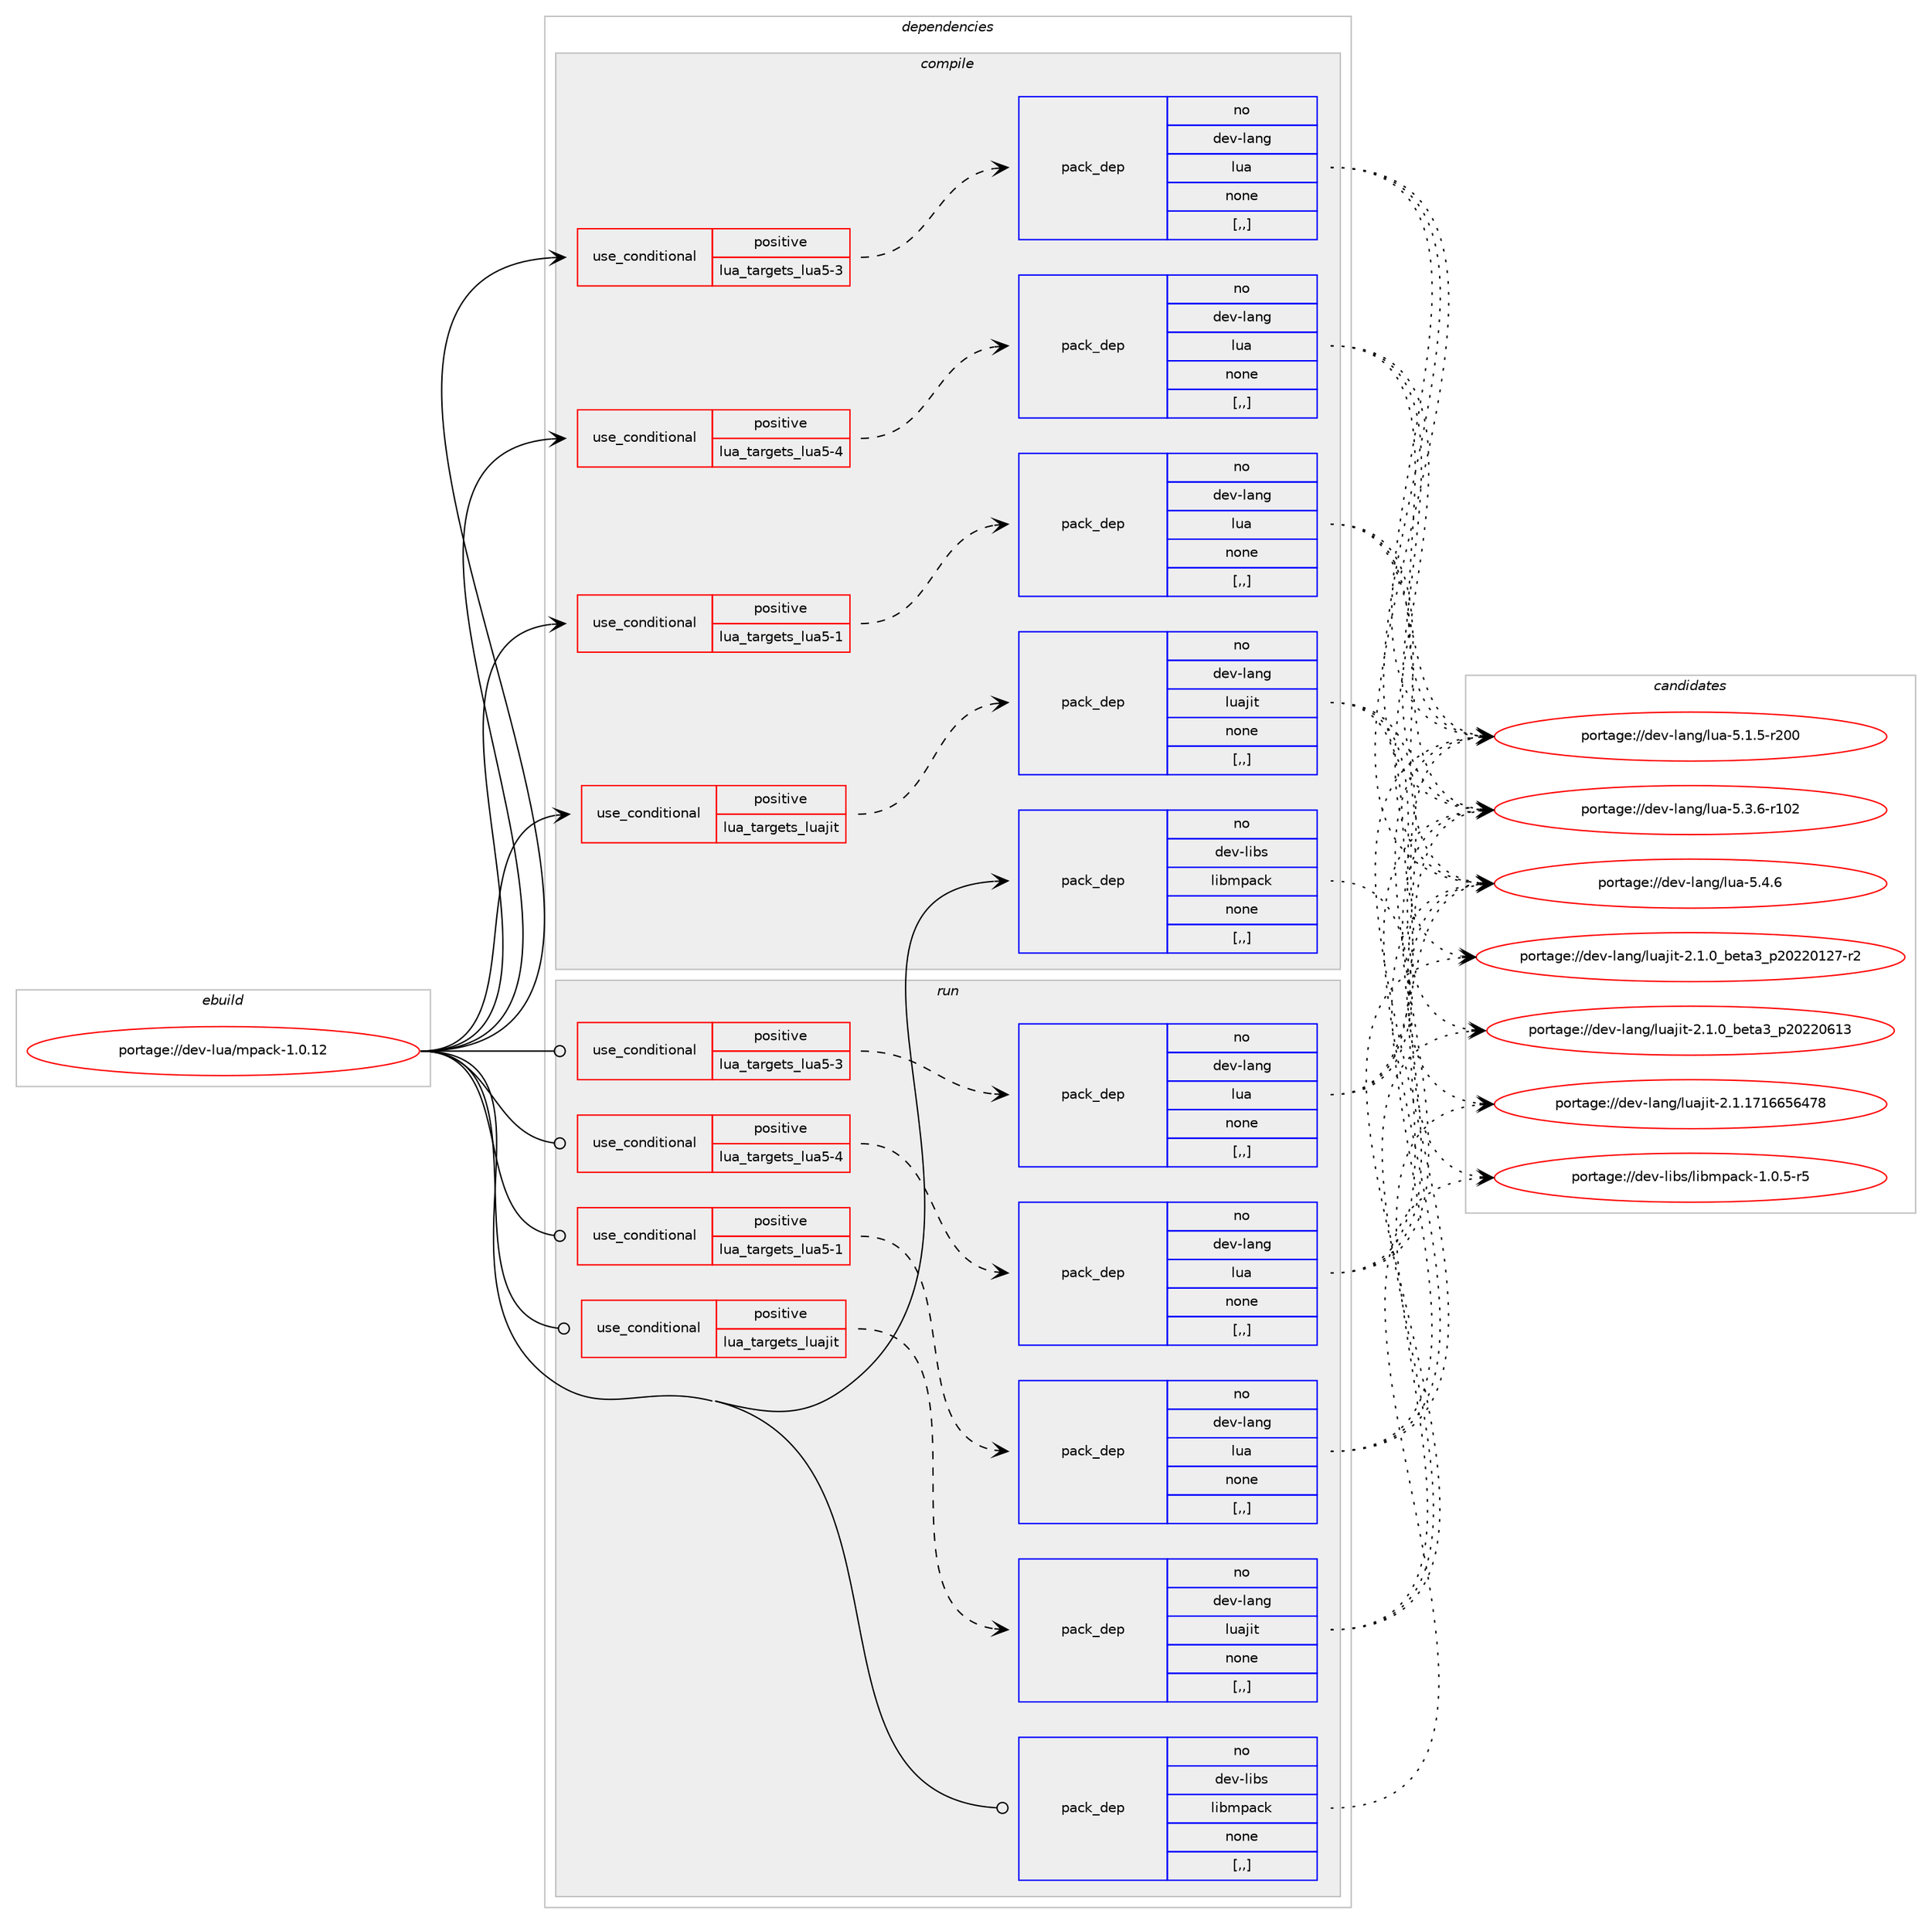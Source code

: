digraph prolog {

# *************
# Graph options
# *************

newrank=true;
concentrate=true;
compound=true;
graph [rankdir=LR,fontname=Helvetica,fontsize=10,ranksep=1.5];#, ranksep=2.5, nodesep=0.2];
edge  [arrowhead=vee];
node  [fontname=Helvetica,fontsize=10];

# **********
# The ebuild
# **********

subgraph cluster_leftcol {
color=gray;
rank=same;
label=<<i>ebuild</i>>;
id [label="portage://dev-lua/mpack-1.0.12", color=red, width=4, href="../dev-lua/mpack-1.0.12.svg"];
}

# ****************
# The dependencies
# ****************

subgraph cluster_midcol {
color=gray;
label=<<i>dependencies</i>>;
subgraph cluster_compile {
fillcolor="#eeeeee";
style=filled;
label=<<i>compile</i>>;
subgraph cond28425 {
dependency113878 [label=<<TABLE BORDER="0" CELLBORDER="1" CELLSPACING="0" CELLPADDING="4"><TR><TD ROWSPAN="3" CELLPADDING="10">use_conditional</TD></TR><TR><TD>positive</TD></TR><TR><TD>lua_targets_lua5-1</TD></TR></TABLE>>, shape=none, color=red];
subgraph pack84289 {
dependency113879 [label=<<TABLE BORDER="0" CELLBORDER="1" CELLSPACING="0" CELLPADDING="4" WIDTH="220"><TR><TD ROWSPAN="6" CELLPADDING="30">pack_dep</TD></TR><TR><TD WIDTH="110">no</TD></TR><TR><TD>dev-lang</TD></TR><TR><TD>lua</TD></TR><TR><TD>none</TD></TR><TR><TD>[,,]</TD></TR></TABLE>>, shape=none, color=blue];
}
dependency113878:e -> dependency113879:w [weight=20,style="dashed",arrowhead="vee"];
}
id:e -> dependency113878:w [weight=20,style="solid",arrowhead="vee"];
subgraph cond28426 {
dependency113880 [label=<<TABLE BORDER="0" CELLBORDER="1" CELLSPACING="0" CELLPADDING="4"><TR><TD ROWSPAN="3" CELLPADDING="10">use_conditional</TD></TR><TR><TD>positive</TD></TR><TR><TD>lua_targets_lua5-3</TD></TR></TABLE>>, shape=none, color=red];
subgraph pack84290 {
dependency113881 [label=<<TABLE BORDER="0" CELLBORDER="1" CELLSPACING="0" CELLPADDING="4" WIDTH="220"><TR><TD ROWSPAN="6" CELLPADDING="30">pack_dep</TD></TR><TR><TD WIDTH="110">no</TD></TR><TR><TD>dev-lang</TD></TR><TR><TD>lua</TD></TR><TR><TD>none</TD></TR><TR><TD>[,,]</TD></TR></TABLE>>, shape=none, color=blue];
}
dependency113880:e -> dependency113881:w [weight=20,style="dashed",arrowhead="vee"];
}
id:e -> dependency113880:w [weight=20,style="solid",arrowhead="vee"];
subgraph cond28427 {
dependency113882 [label=<<TABLE BORDER="0" CELLBORDER="1" CELLSPACING="0" CELLPADDING="4"><TR><TD ROWSPAN="3" CELLPADDING="10">use_conditional</TD></TR><TR><TD>positive</TD></TR><TR><TD>lua_targets_lua5-4</TD></TR></TABLE>>, shape=none, color=red];
subgraph pack84291 {
dependency113883 [label=<<TABLE BORDER="0" CELLBORDER="1" CELLSPACING="0" CELLPADDING="4" WIDTH="220"><TR><TD ROWSPAN="6" CELLPADDING="30">pack_dep</TD></TR><TR><TD WIDTH="110">no</TD></TR><TR><TD>dev-lang</TD></TR><TR><TD>lua</TD></TR><TR><TD>none</TD></TR><TR><TD>[,,]</TD></TR></TABLE>>, shape=none, color=blue];
}
dependency113882:e -> dependency113883:w [weight=20,style="dashed",arrowhead="vee"];
}
id:e -> dependency113882:w [weight=20,style="solid",arrowhead="vee"];
subgraph cond28428 {
dependency113884 [label=<<TABLE BORDER="0" CELLBORDER="1" CELLSPACING="0" CELLPADDING="4"><TR><TD ROWSPAN="3" CELLPADDING="10">use_conditional</TD></TR><TR><TD>positive</TD></TR><TR><TD>lua_targets_luajit</TD></TR></TABLE>>, shape=none, color=red];
subgraph pack84292 {
dependency113885 [label=<<TABLE BORDER="0" CELLBORDER="1" CELLSPACING="0" CELLPADDING="4" WIDTH="220"><TR><TD ROWSPAN="6" CELLPADDING="30">pack_dep</TD></TR><TR><TD WIDTH="110">no</TD></TR><TR><TD>dev-lang</TD></TR><TR><TD>luajit</TD></TR><TR><TD>none</TD></TR><TR><TD>[,,]</TD></TR></TABLE>>, shape=none, color=blue];
}
dependency113884:e -> dependency113885:w [weight=20,style="dashed",arrowhead="vee"];
}
id:e -> dependency113884:w [weight=20,style="solid",arrowhead="vee"];
subgraph pack84293 {
dependency113886 [label=<<TABLE BORDER="0" CELLBORDER="1" CELLSPACING="0" CELLPADDING="4" WIDTH="220"><TR><TD ROWSPAN="6" CELLPADDING="30">pack_dep</TD></TR><TR><TD WIDTH="110">no</TD></TR><TR><TD>dev-libs</TD></TR><TR><TD>libmpack</TD></TR><TR><TD>none</TD></TR><TR><TD>[,,]</TD></TR></TABLE>>, shape=none, color=blue];
}
id:e -> dependency113886:w [weight=20,style="solid",arrowhead="vee"];
}
subgraph cluster_compileandrun {
fillcolor="#eeeeee";
style=filled;
label=<<i>compile and run</i>>;
}
subgraph cluster_run {
fillcolor="#eeeeee";
style=filled;
label=<<i>run</i>>;
subgraph cond28429 {
dependency113887 [label=<<TABLE BORDER="0" CELLBORDER="1" CELLSPACING="0" CELLPADDING="4"><TR><TD ROWSPAN="3" CELLPADDING="10">use_conditional</TD></TR><TR><TD>positive</TD></TR><TR><TD>lua_targets_lua5-1</TD></TR></TABLE>>, shape=none, color=red];
subgraph pack84294 {
dependency113888 [label=<<TABLE BORDER="0" CELLBORDER="1" CELLSPACING="0" CELLPADDING="4" WIDTH="220"><TR><TD ROWSPAN="6" CELLPADDING="30">pack_dep</TD></TR><TR><TD WIDTH="110">no</TD></TR><TR><TD>dev-lang</TD></TR><TR><TD>lua</TD></TR><TR><TD>none</TD></TR><TR><TD>[,,]</TD></TR></TABLE>>, shape=none, color=blue];
}
dependency113887:e -> dependency113888:w [weight=20,style="dashed",arrowhead="vee"];
}
id:e -> dependency113887:w [weight=20,style="solid",arrowhead="odot"];
subgraph cond28430 {
dependency113889 [label=<<TABLE BORDER="0" CELLBORDER="1" CELLSPACING="0" CELLPADDING="4"><TR><TD ROWSPAN="3" CELLPADDING="10">use_conditional</TD></TR><TR><TD>positive</TD></TR><TR><TD>lua_targets_lua5-3</TD></TR></TABLE>>, shape=none, color=red];
subgraph pack84295 {
dependency113890 [label=<<TABLE BORDER="0" CELLBORDER="1" CELLSPACING="0" CELLPADDING="4" WIDTH="220"><TR><TD ROWSPAN="6" CELLPADDING="30">pack_dep</TD></TR><TR><TD WIDTH="110">no</TD></TR><TR><TD>dev-lang</TD></TR><TR><TD>lua</TD></TR><TR><TD>none</TD></TR><TR><TD>[,,]</TD></TR></TABLE>>, shape=none, color=blue];
}
dependency113889:e -> dependency113890:w [weight=20,style="dashed",arrowhead="vee"];
}
id:e -> dependency113889:w [weight=20,style="solid",arrowhead="odot"];
subgraph cond28431 {
dependency113891 [label=<<TABLE BORDER="0" CELLBORDER="1" CELLSPACING="0" CELLPADDING="4"><TR><TD ROWSPAN="3" CELLPADDING="10">use_conditional</TD></TR><TR><TD>positive</TD></TR><TR><TD>lua_targets_lua5-4</TD></TR></TABLE>>, shape=none, color=red];
subgraph pack84296 {
dependency113892 [label=<<TABLE BORDER="0" CELLBORDER="1" CELLSPACING="0" CELLPADDING="4" WIDTH="220"><TR><TD ROWSPAN="6" CELLPADDING="30">pack_dep</TD></TR><TR><TD WIDTH="110">no</TD></TR><TR><TD>dev-lang</TD></TR><TR><TD>lua</TD></TR><TR><TD>none</TD></TR><TR><TD>[,,]</TD></TR></TABLE>>, shape=none, color=blue];
}
dependency113891:e -> dependency113892:w [weight=20,style="dashed",arrowhead="vee"];
}
id:e -> dependency113891:w [weight=20,style="solid",arrowhead="odot"];
subgraph cond28432 {
dependency113893 [label=<<TABLE BORDER="0" CELLBORDER="1" CELLSPACING="0" CELLPADDING="4"><TR><TD ROWSPAN="3" CELLPADDING="10">use_conditional</TD></TR><TR><TD>positive</TD></TR><TR><TD>lua_targets_luajit</TD></TR></TABLE>>, shape=none, color=red];
subgraph pack84297 {
dependency113894 [label=<<TABLE BORDER="0" CELLBORDER="1" CELLSPACING="0" CELLPADDING="4" WIDTH="220"><TR><TD ROWSPAN="6" CELLPADDING="30">pack_dep</TD></TR><TR><TD WIDTH="110">no</TD></TR><TR><TD>dev-lang</TD></TR><TR><TD>luajit</TD></TR><TR><TD>none</TD></TR><TR><TD>[,,]</TD></TR></TABLE>>, shape=none, color=blue];
}
dependency113893:e -> dependency113894:w [weight=20,style="dashed",arrowhead="vee"];
}
id:e -> dependency113893:w [weight=20,style="solid",arrowhead="odot"];
subgraph pack84298 {
dependency113895 [label=<<TABLE BORDER="0" CELLBORDER="1" CELLSPACING="0" CELLPADDING="4" WIDTH="220"><TR><TD ROWSPAN="6" CELLPADDING="30">pack_dep</TD></TR><TR><TD WIDTH="110">no</TD></TR><TR><TD>dev-libs</TD></TR><TR><TD>libmpack</TD></TR><TR><TD>none</TD></TR><TR><TD>[,,]</TD></TR></TABLE>>, shape=none, color=blue];
}
id:e -> dependency113895:w [weight=20,style="solid",arrowhead="odot"];
}
}

# **************
# The candidates
# **************

subgraph cluster_choices {
rank=same;
color=gray;
label=<<i>candidates</i>>;

subgraph choice84289 {
color=black;
nodesep=1;
choice1001011184510897110103471081179745534649465345114504848 [label="portage://dev-lang/lua-5.1.5-r200", color=red, width=4,href="../dev-lang/lua-5.1.5-r200.svg"];
choice1001011184510897110103471081179745534651465445114494850 [label="portage://dev-lang/lua-5.3.6-r102", color=red, width=4,href="../dev-lang/lua-5.3.6-r102.svg"];
choice10010111845108971101034710811797455346524654 [label="portage://dev-lang/lua-5.4.6", color=red, width=4,href="../dev-lang/lua-5.4.6.svg"];
dependency113879:e -> choice1001011184510897110103471081179745534649465345114504848:w [style=dotted,weight="100"];
dependency113879:e -> choice1001011184510897110103471081179745534651465445114494850:w [style=dotted,weight="100"];
dependency113879:e -> choice10010111845108971101034710811797455346524654:w [style=dotted,weight="100"];
}
subgraph choice84290 {
color=black;
nodesep=1;
choice1001011184510897110103471081179745534649465345114504848 [label="portage://dev-lang/lua-5.1.5-r200", color=red, width=4,href="../dev-lang/lua-5.1.5-r200.svg"];
choice1001011184510897110103471081179745534651465445114494850 [label="portage://dev-lang/lua-5.3.6-r102", color=red, width=4,href="../dev-lang/lua-5.3.6-r102.svg"];
choice10010111845108971101034710811797455346524654 [label="portage://dev-lang/lua-5.4.6", color=red, width=4,href="../dev-lang/lua-5.4.6.svg"];
dependency113881:e -> choice1001011184510897110103471081179745534649465345114504848:w [style=dotted,weight="100"];
dependency113881:e -> choice1001011184510897110103471081179745534651465445114494850:w [style=dotted,weight="100"];
dependency113881:e -> choice10010111845108971101034710811797455346524654:w [style=dotted,weight="100"];
}
subgraph choice84291 {
color=black;
nodesep=1;
choice1001011184510897110103471081179745534649465345114504848 [label="portage://dev-lang/lua-5.1.5-r200", color=red, width=4,href="../dev-lang/lua-5.1.5-r200.svg"];
choice1001011184510897110103471081179745534651465445114494850 [label="portage://dev-lang/lua-5.3.6-r102", color=red, width=4,href="../dev-lang/lua-5.3.6-r102.svg"];
choice10010111845108971101034710811797455346524654 [label="portage://dev-lang/lua-5.4.6", color=red, width=4,href="../dev-lang/lua-5.4.6.svg"];
dependency113883:e -> choice1001011184510897110103471081179745534649465345114504848:w [style=dotted,weight="100"];
dependency113883:e -> choice1001011184510897110103471081179745534651465445114494850:w [style=dotted,weight="100"];
dependency113883:e -> choice10010111845108971101034710811797455346524654:w [style=dotted,weight="100"];
}
subgraph choice84292 {
color=black;
nodesep=1;
choice10010111845108971101034710811797106105116455046494648959810111697519511250485050484950554511450 [label="portage://dev-lang/luajit-2.1.0_beta3_p20220127-r2", color=red, width=4,href="../dev-lang/luajit-2.1.0_beta3_p20220127-r2.svg"];
choice1001011184510897110103471081179710610511645504649464895981011169751951125048505048544951 [label="portage://dev-lang/luajit-2.1.0_beta3_p20220613", color=red, width=4,href="../dev-lang/luajit-2.1.0_beta3_p20220613.svg"];
choice10010111845108971101034710811797106105116455046494649554954545354525556 [label="portage://dev-lang/luajit-2.1.1716656478", color=red, width=4,href="../dev-lang/luajit-2.1.1716656478.svg"];
dependency113885:e -> choice10010111845108971101034710811797106105116455046494648959810111697519511250485050484950554511450:w [style=dotted,weight="100"];
dependency113885:e -> choice1001011184510897110103471081179710610511645504649464895981011169751951125048505048544951:w [style=dotted,weight="100"];
dependency113885:e -> choice10010111845108971101034710811797106105116455046494649554954545354525556:w [style=dotted,weight="100"];
}
subgraph choice84293 {
color=black;
nodesep=1;
choice1001011184510810598115471081059810911297991074549464846534511453 [label="portage://dev-libs/libmpack-1.0.5-r5", color=red, width=4,href="../dev-libs/libmpack-1.0.5-r5.svg"];
dependency113886:e -> choice1001011184510810598115471081059810911297991074549464846534511453:w [style=dotted,weight="100"];
}
subgraph choice84294 {
color=black;
nodesep=1;
choice1001011184510897110103471081179745534649465345114504848 [label="portage://dev-lang/lua-5.1.5-r200", color=red, width=4,href="../dev-lang/lua-5.1.5-r200.svg"];
choice1001011184510897110103471081179745534651465445114494850 [label="portage://dev-lang/lua-5.3.6-r102", color=red, width=4,href="../dev-lang/lua-5.3.6-r102.svg"];
choice10010111845108971101034710811797455346524654 [label="portage://dev-lang/lua-5.4.6", color=red, width=4,href="../dev-lang/lua-5.4.6.svg"];
dependency113888:e -> choice1001011184510897110103471081179745534649465345114504848:w [style=dotted,weight="100"];
dependency113888:e -> choice1001011184510897110103471081179745534651465445114494850:w [style=dotted,weight="100"];
dependency113888:e -> choice10010111845108971101034710811797455346524654:w [style=dotted,weight="100"];
}
subgraph choice84295 {
color=black;
nodesep=1;
choice1001011184510897110103471081179745534649465345114504848 [label="portage://dev-lang/lua-5.1.5-r200", color=red, width=4,href="../dev-lang/lua-5.1.5-r200.svg"];
choice1001011184510897110103471081179745534651465445114494850 [label="portage://dev-lang/lua-5.3.6-r102", color=red, width=4,href="../dev-lang/lua-5.3.6-r102.svg"];
choice10010111845108971101034710811797455346524654 [label="portage://dev-lang/lua-5.4.6", color=red, width=4,href="../dev-lang/lua-5.4.6.svg"];
dependency113890:e -> choice1001011184510897110103471081179745534649465345114504848:w [style=dotted,weight="100"];
dependency113890:e -> choice1001011184510897110103471081179745534651465445114494850:w [style=dotted,weight="100"];
dependency113890:e -> choice10010111845108971101034710811797455346524654:w [style=dotted,weight="100"];
}
subgraph choice84296 {
color=black;
nodesep=1;
choice1001011184510897110103471081179745534649465345114504848 [label="portage://dev-lang/lua-5.1.5-r200", color=red, width=4,href="../dev-lang/lua-5.1.5-r200.svg"];
choice1001011184510897110103471081179745534651465445114494850 [label="portage://dev-lang/lua-5.3.6-r102", color=red, width=4,href="../dev-lang/lua-5.3.6-r102.svg"];
choice10010111845108971101034710811797455346524654 [label="portage://dev-lang/lua-5.4.6", color=red, width=4,href="../dev-lang/lua-5.4.6.svg"];
dependency113892:e -> choice1001011184510897110103471081179745534649465345114504848:w [style=dotted,weight="100"];
dependency113892:e -> choice1001011184510897110103471081179745534651465445114494850:w [style=dotted,weight="100"];
dependency113892:e -> choice10010111845108971101034710811797455346524654:w [style=dotted,weight="100"];
}
subgraph choice84297 {
color=black;
nodesep=1;
choice10010111845108971101034710811797106105116455046494648959810111697519511250485050484950554511450 [label="portage://dev-lang/luajit-2.1.0_beta3_p20220127-r2", color=red, width=4,href="../dev-lang/luajit-2.1.0_beta3_p20220127-r2.svg"];
choice1001011184510897110103471081179710610511645504649464895981011169751951125048505048544951 [label="portage://dev-lang/luajit-2.1.0_beta3_p20220613", color=red, width=4,href="../dev-lang/luajit-2.1.0_beta3_p20220613.svg"];
choice10010111845108971101034710811797106105116455046494649554954545354525556 [label="portage://dev-lang/luajit-2.1.1716656478", color=red, width=4,href="../dev-lang/luajit-2.1.1716656478.svg"];
dependency113894:e -> choice10010111845108971101034710811797106105116455046494648959810111697519511250485050484950554511450:w [style=dotted,weight="100"];
dependency113894:e -> choice1001011184510897110103471081179710610511645504649464895981011169751951125048505048544951:w [style=dotted,weight="100"];
dependency113894:e -> choice10010111845108971101034710811797106105116455046494649554954545354525556:w [style=dotted,weight="100"];
}
subgraph choice84298 {
color=black;
nodesep=1;
choice1001011184510810598115471081059810911297991074549464846534511453 [label="portage://dev-libs/libmpack-1.0.5-r5", color=red, width=4,href="../dev-libs/libmpack-1.0.5-r5.svg"];
dependency113895:e -> choice1001011184510810598115471081059810911297991074549464846534511453:w [style=dotted,weight="100"];
}
}

}
